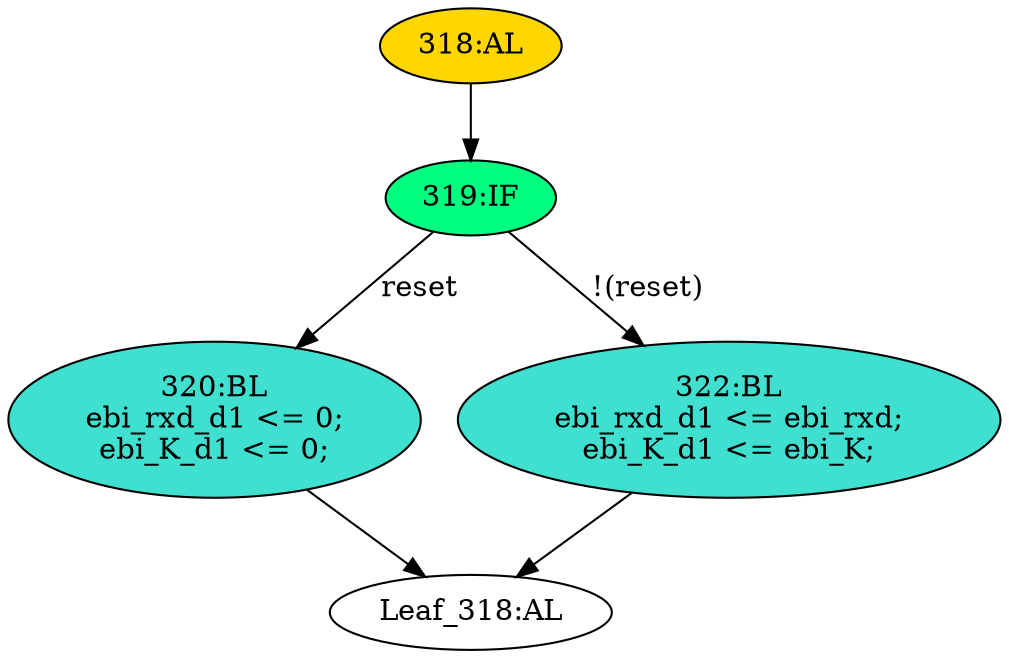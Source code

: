 strict digraph "" {
	node [label="\N"];
	"320:BL"	 [ast="<pyverilog.vparser.ast.Block object at 0x7f273e61b8d0>",
		fillcolor=turquoise,
		label="320:BL
ebi_rxd_d1 <= 0;
ebi_K_d1 <= 0;",
		statements="[<pyverilog.vparser.ast.NonblockingSubstitution object at 0x7f273e619b10>, <pyverilog.vparser.ast.NonblockingSubstitution object \
at 0x7f273e61b790>]",
		style=filled,
		typ=Block];
	"Leaf_318:AL"	 [def_var="['ebi_rxd_d1', 'ebi_K_d1']",
		label="Leaf_318:AL"];
	"320:BL" -> "Leaf_318:AL"	 [cond="[]",
		lineno=None];
	"318:AL"	 [ast="<pyverilog.vparser.ast.Always object at 0x7f273e61bcd0>",
		clk_sens=True,
		fillcolor=gold,
		label="318:AL",
		sens="['ck', 'reset']",
		statements="[]",
		style=filled,
		typ=Always,
		use_var="['reset', 'ebi_K', 'ebi_rxd']"];
	"319:IF"	 [ast="<pyverilog.vparser.ast.IfStatement object at 0x7f273e61bbd0>",
		fillcolor=springgreen,
		label="319:IF",
		statements="[]",
		style=filled,
		typ=IfStatement];
	"318:AL" -> "319:IF"	 [cond="[]",
		lineno=None];
	"322:BL"	 [ast="<pyverilog.vparser.ast.Block object at 0x7f273e61bb90>",
		fillcolor=turquoise,
		label="322:BL
ebi_rxd_d1 <= ebi_rxd;
ebi_K_d1 <= ebi_K;",
		statements="[<pyverilog.vparser.ast.NonblockingSubstitution object at 0x7f273e61b910>, <pyverilog.vparser.ast.NonblockingSubstitution object \
at 0x7f273e61ba50>]",
		style=filled,
		typ=Block];
	"322:BL" -> "Leaf_318:AL"	 [cond="[]",
		lineno=None];
	"319:IF" -> "320:BL"	 [cond="['reset']",
		label=reset,
		lineno=319];
	"319:IF" -> "322:BL"	 [cond="['reset']",
		label="!(reset)",
		lineno=319];
}
